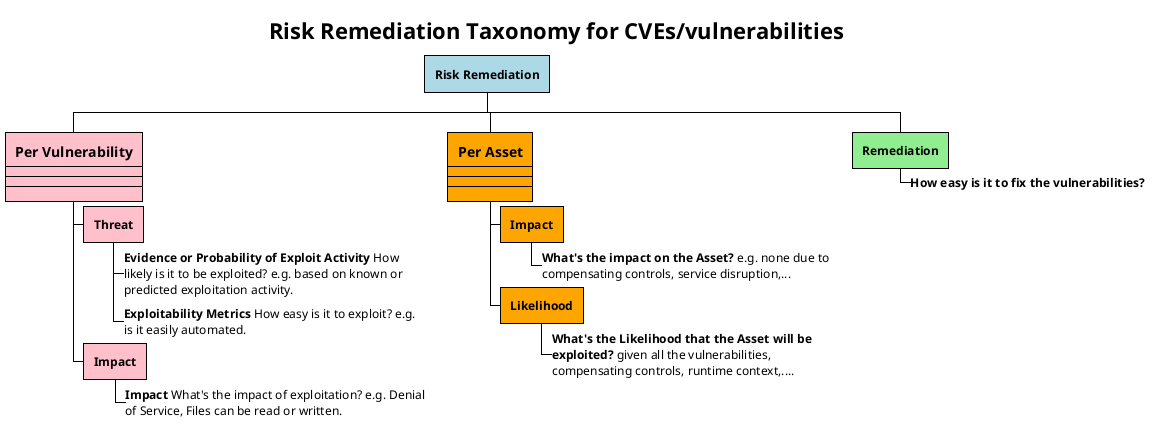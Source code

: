 ' /* Copyright Yahoo, Licensed under the terms of the Apache 2.0 license. See LICENSE file in project root for terms. */

@startwbs RiskRemediation_top
!theme plain

<style>
wbsDiagram {
  .riskremediation {
      BackgroundColor lightblue
  }
  .risk {
      BackgroundColor pink
  }
  .asset {
      BackgroundColor orange
  }
  .remediation {
      BackgroundColor lightgreen
  }
}

</style>

Title Risk Remediation Taxonomy for CVEs/vulnerabilities

* **Risk Remediation** <<riskremediation>>

**[#pink]:==Per Vulnerability 
----
----
----;


***[#pink] **Threat**
****_ **Evidence or Probability of Exploit Activity** How likely is it to be exploited? e.g. based on known or predicted exploitation activity.
****_ **Exploitability Metrics** How easy is it to exploit? e.g. is it easily automated.

***[#pink] **Impact** 
****_ **Impact** What's the impact of exploitation? e.g. Denial of Service, Files can be read or written.



**[#orange]:==Per Asset 
----
----
----;

*** **Impact** <<asset>> 
****_ **What's the impact on the Asset?** e.g. none due to compensating controls, service disruption,...

*** **Likelihood** <<asset>>
****_ **What's the Likelihood that the Asset will be exploited?** given all the vulnerabilities, compensating controls, runtime context,....



** **Remediation** <<remediation>> 
***_ **How easy is it to fix the vulnerabilities?**


@endwbs

Themes
-------
This gives the best clarity
!theme plain 

Other themes considered:
!theme metal
!theme materia
!theme cerulean
!theme hacker

icons
------
https://plantuml.com/creole
https://www.plantuml.com/plantuml/svg/SoWkIImgAStDuKhDpS_AL31qC-5oICrB0Oe00000

preprocessor
------------
Consider using plantuml pre-processor in future to maintain definitions in one place/file. 
define: !$cisa_kev = "<:green_book:> **CISA Known Exploited Vulnerabilities (CISA KEV)**"
use: $cisa_kev 
